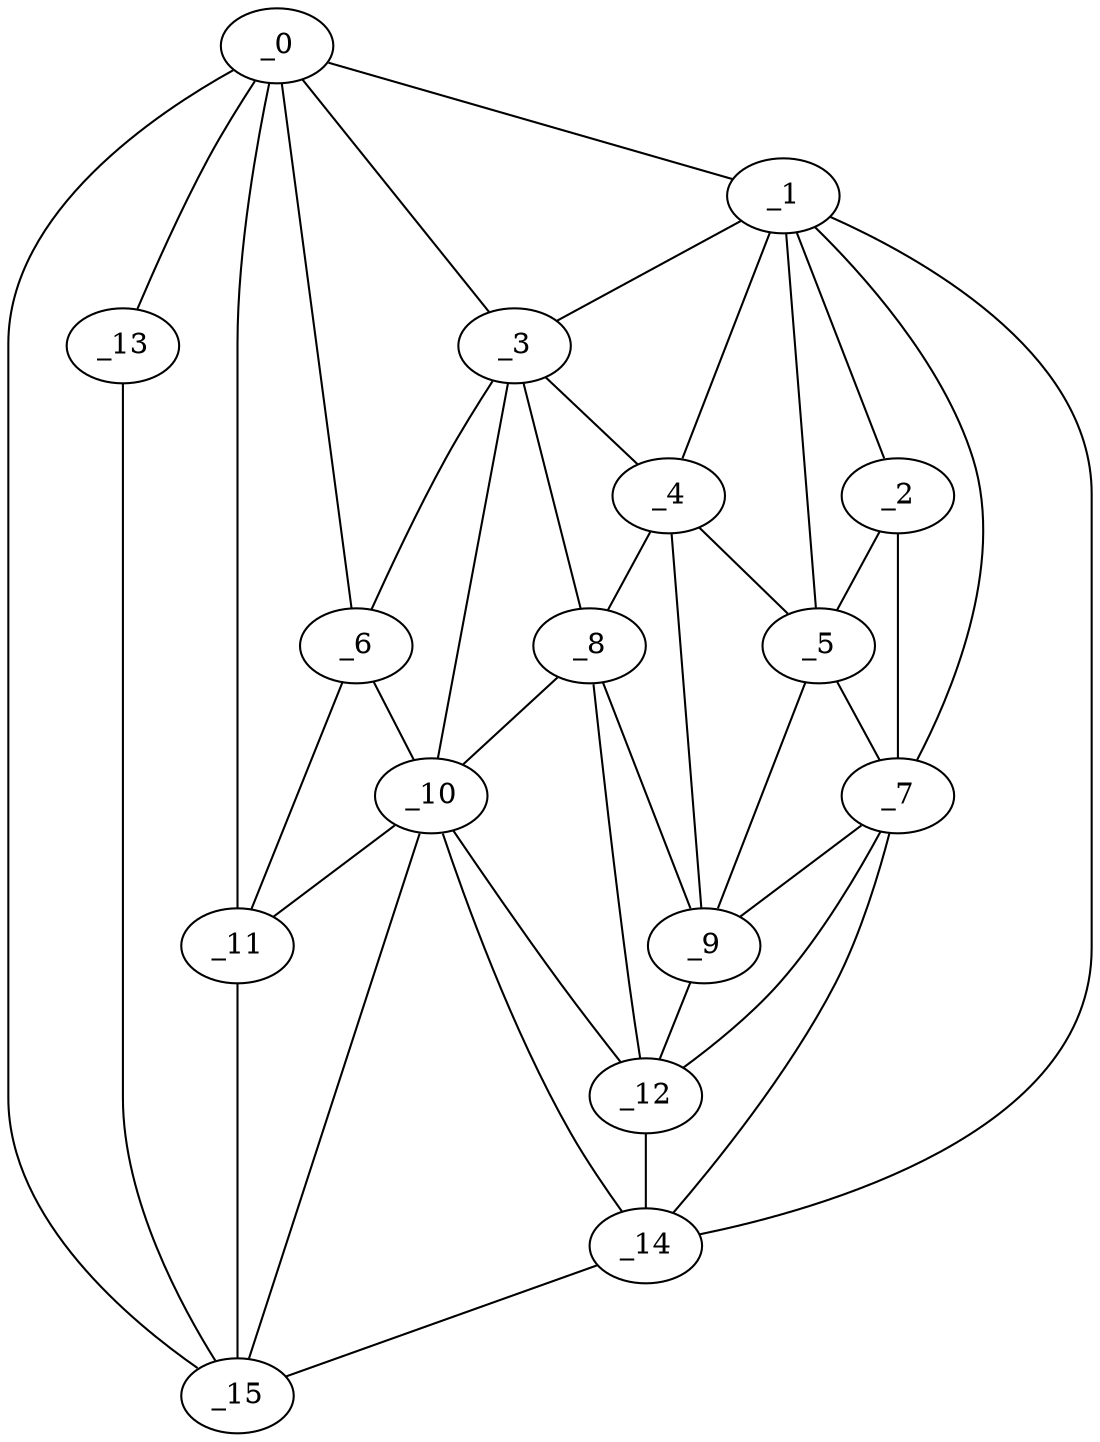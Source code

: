 graph "obj88__105.gxl" {
	_0	 [x=48,
		y=6];
	_1	 [x=65,
		y=119];
	_0 -- _1	 [valence=1];
	_3	 [x=69,
		y=80];
	_0 -- _3	 [valence=1];
	_6	 [x=73,
		y=72];
	_0 -- _6	 [valence=1];
	_11	 [x=78,
		y=66];
	_0 -- _11	 [valence=2];
	_13	 [x=84,
		y=6];
	_0 -- _13	 [valence=1];
	_15	 [x=87,
		y=52];
	_0 -- _15	 [valence=2];
	_2	 [x=68,
		y=110];
	_1 -- _2	 [valence=1];
	_1 -- _3	 [valence=2];
	_4	 [x=69,
		y=88];
	_1 -- _4	 [valence=2];
	_5	 [x=69,
		y=101];
	_1 -- _5	 [valence=2];
	_7	 [x=73,
		y=109];
	_1 -- _7	 [valence=2];
	_14	 [x=86,
		y=117];
	_1 -- _14	 [valence=1];
	_2 -- _5	 [valence=2];
	_2 -- _7	 [valence=2];
	_3 -- _4	 [valence=1];
	_3 -- _6	 [valence=2];
	_8	 [x=75,
		y=85];
	_3 -- _8	 [valence=2];
	_10	 [x=77,
		y=75];
	_3 -- _10	 [valence=2];
	_4 -- _5	 [valence=2];
	_4 -- _8	 [valence=2];
	_9	 [x=76,
		y=98];
	_4 -- _9	 [valence=2];
	_5 -- _7	 [valence=1];
	_5 -- _9	 [valence=2];
	_6 -- _10	 [valence=1];
	_6 -- _11	 [valence=2];
	_7 -- _9	 [valence=2];
	_12	 [x=80,
		y=106];
	_7 -- _12	 [valence=2];
	_7 -- _14	 [valence=1];
	_8 -- _9	 [valence=1];
	_8 -- _10	 [valence=2];
	_8 -- _12	 [valence=2];
	_9 -- _12	 [valence=2];
	_10 -- _11	 [valence=2];
	_10 -- _12	 [valence=1];
	_10 -- _14	 [valence=1];
	_10 -- _15	 [valence=2];
	_11 -- _15	 [valence=2];
	_12 -- _14	 [valence=2];
	_13 -- _15	 [valence=1];
	_14 -- _15	 [valence=1];
}
